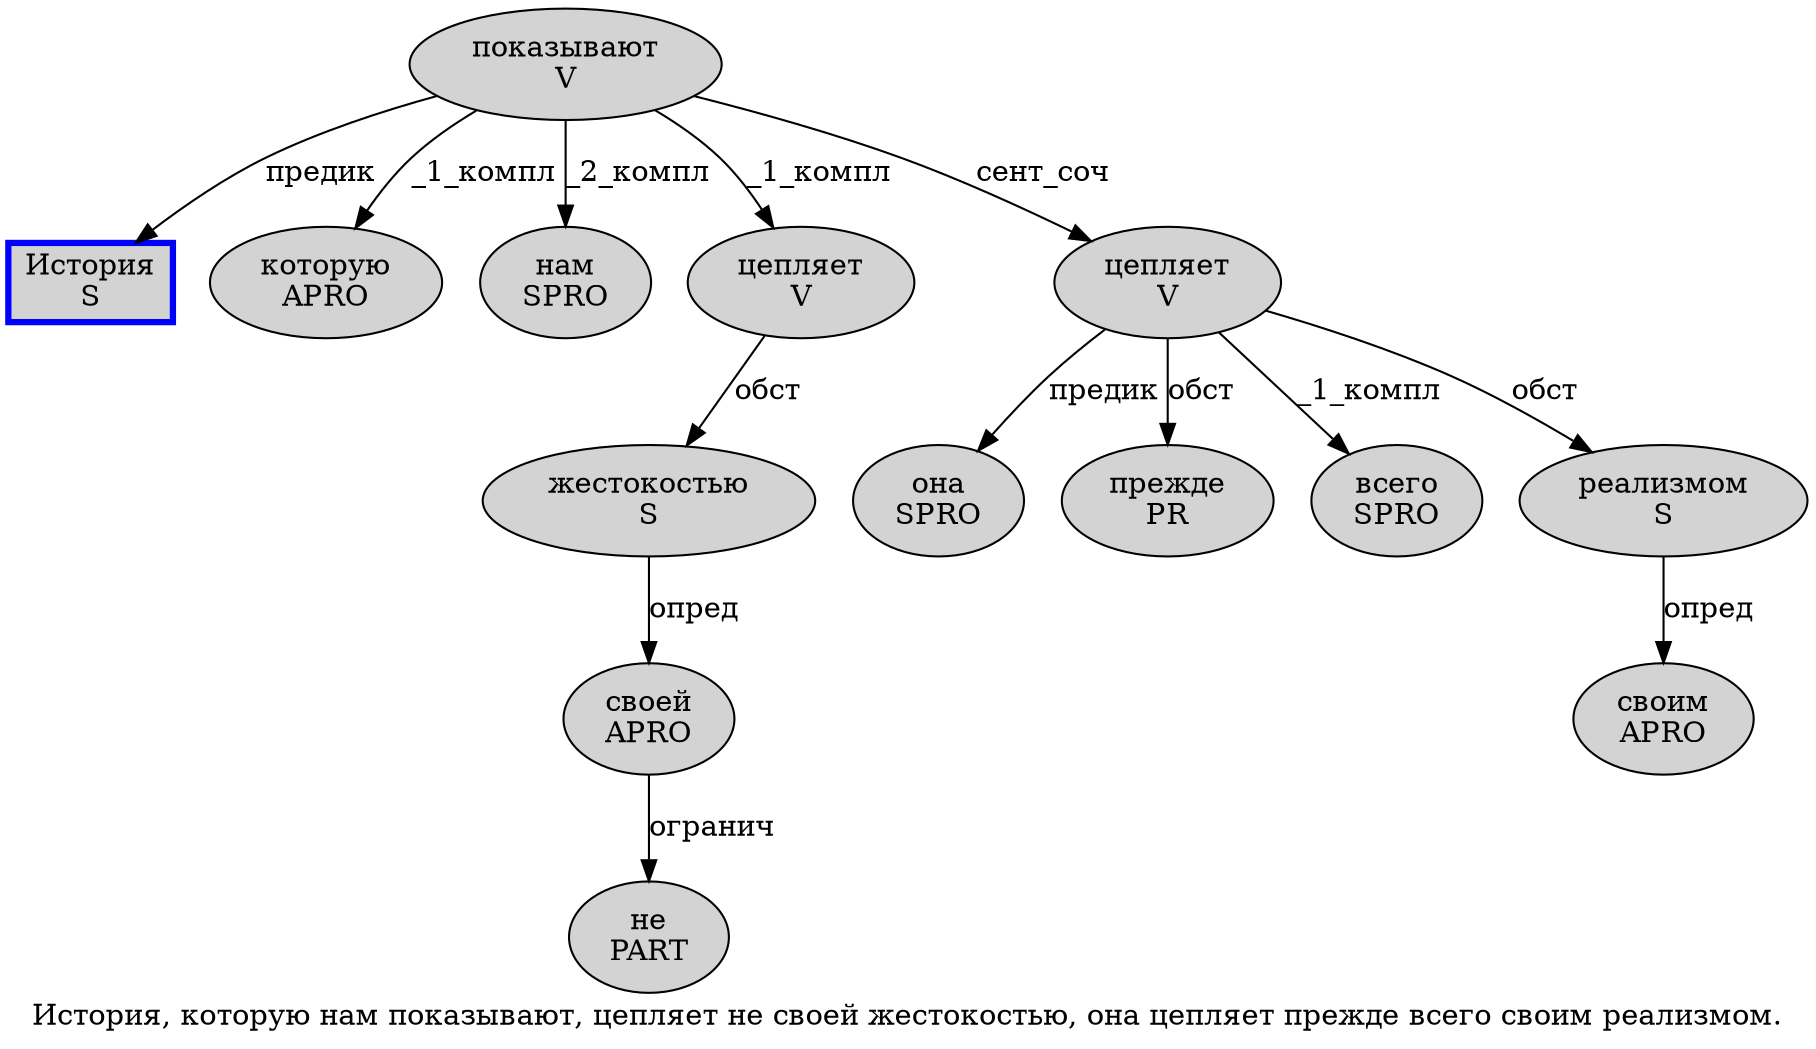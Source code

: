 digraph SENTENCE_1613 {
	graph [label="История, которую нам показывают, цепляет не своей жестокостью, она цепляет прежде всего своим реализмом."]
	node [style=filled]
		0 [label="История
S" color=blue fillcolor=lightgray penwidth=3 shape=box]
		2 [label="которую
APRO" color="" fillcolor=lightgray penwidth=1 shape=ellipse]
		3 [label="нам
SPRO" color="" fillcolor=lightgray penwidth=1 shape=ellipse]
		4 [label="показывают
V" color="" fillcolor=lightgray penwidth=1 shape=ellipse]
		6 [label="цепляет
V" color="" fillcolor=lightgray penwidth=1 shape=ellipse]
		7 [label="не
PART" color="" fillcolor=lightgray penwidth=1 shape=ellipse]
		8 [label="своей
APRO" color="" fillcolor=lightgray penwidth=1 shape=ellipse]
		9 [label="жестокостью
S" color="" fillcolor=lightgray penwidth=1 shape=ellipse]
		11 [label="она
SPRO" color="" fillcolor=lightgray penwidth=1 shape=ellipse]
		12 [label="цепляет
V" color="" fillcolor=lightgray penwidth=1 shape=ellipse]
		13 [label="прежде
PR" color="" fillcolor=lightgray penwidth=1 shape=ellipse]
		14 [label="всего
SPRO" color="" fillcolor=lightgray penwidth=1 shape=ellipse]
		15 [label="своим
APRO" color="" fillcolor=lightgray penwidth=1 shape=ellipse]
		16 [label="реализмом
S" color="" fillcolor=lightgray penwidth=1 shape=ellipse]
			8 -> 7 [label="огранич"]
			6 -> 9 [label="обст"]
			4 -> 0 [label="предик"]
			4 -> 2 [label="_1_компл"]
			4 -> 3 [label="_2_компл"]
			4 -> 6 [label="_1_компл"]
			4 -> 12 [label="сент_соч"]
			12 -> 11 [label="предик"]
			12 -> 13 [label="обст"]
			12 -> 14 [label="_1_компл"]
			12 -> 16 [label="обст"]
			9 -> 8 [label="опред"]
			16 -> 15 [label="опред"]
}